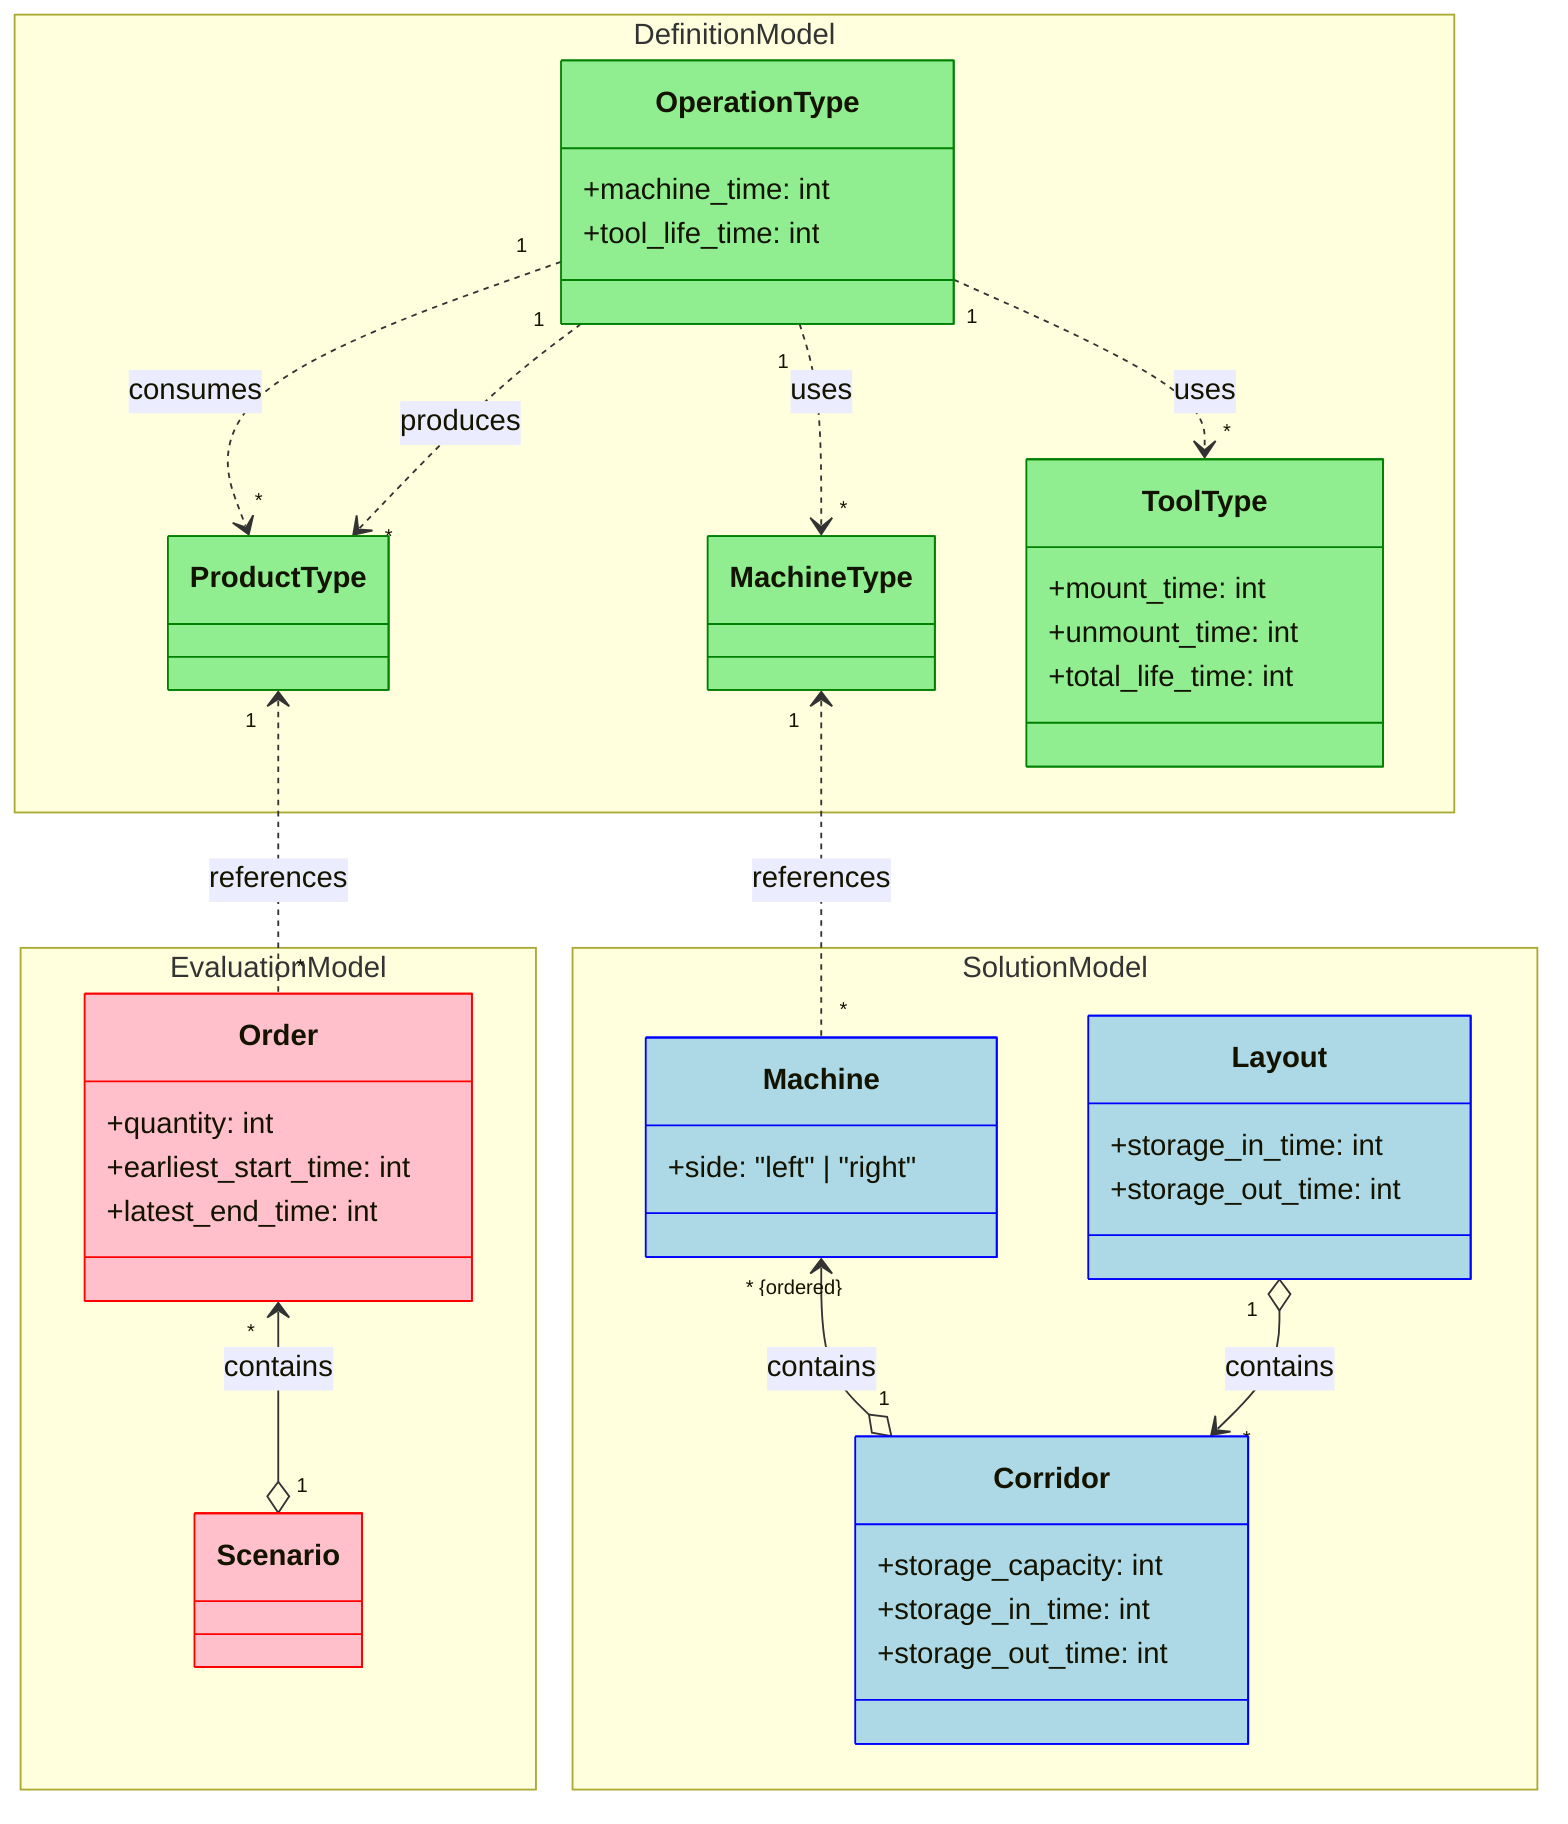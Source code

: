classDiagram

    namespace EvaluationModel {

        class Scenario {
        }

        class Order {
            +quantity: int
            +earliest_start_time: int
            +latest_end_time: int
        }
        
    }

    namespace DefinitionModel {

        class ProductType {
        }

        class MachineType {
        }

        class ToolType {
            +mount_time: int
            +unmount_time: int
            +total_life_time: int
        }

        class OperationType {
            +machine_time: int
            +tool_life_time: int
        }
        
    }

    namespace SolutionModel {

        class Layout {
            +storage_in_time: int
            +storage_out_time: int
        }

        class Corridor {
            +storage_capacity: int
            +storage_in_time: int
            +storage_out_time: int
        }

        class Machine {
            +side: "left" | "right"
        }
        
    }

    OperationType "1"..>"*" ProductType: consumes
    OperationType "1"..>"*" ProductType: produces

    OperationType "1"..>"*" MachineType: uses

    OperationType "1"..>"*" ToolType: uses
    
    ProductType "1"<.."*" Order: references

    Order "*"<--o"1" Scenario: contains

    MachineType "1"<.."*" Machine: references

    Machine "* {ordered}"<--o"1" Corridor: contains

    Layout "1"o-->"*" Corridor: contains


    style OperationType fill:lightgreen,stroke:green
    style ProductType fill:lightgreen,stroke:green
    style ToolType fill:lightgreen,stroke:green
    style MachineType fill:lightgreen,stroke:green

    style Scenario fill:pink,stroke:red
    style Order fill:pink,stroke:red

    style Layout fill:lightblue,stroke:blue
    style Corridor fill:lightblue,stroke:blue
    style Machine fill:lightblue,stroke:blue